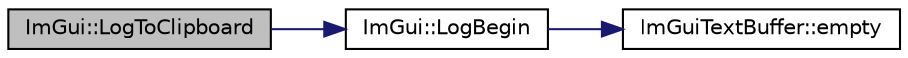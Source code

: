 digraph "ImGui::LogToClipboard"
{
 // LATEX_PDF_SIZE
  edge [fontname="Helvetica",fontsize="10",labelfontname="Helvetica",labelfontsize="10"];
  node [fontname="Helvetica",fontsize="10",shape=record];
  rankdir="LR";
  Node1 [label="ImGui::LogToClipboard",height=0.2,width=0.4,color="black", fillcolor="grey75", style="filled", fontcolor="black",tooltip=" "];
  Node1 -> Node2 [color="midnightblue",fontsize="10",style="solid",fontname="Helvetica"];
  Node2 [label="ImGui::LogBegin",height=0.2,width=0.4,color="black", fillcolor="white", style="filled",URL="$namespace_im_gui.html#a8d053d2fd46539c5ca83550845e4cecd",tooltip=" "];
  Node2 -> Node3 [color="midnightblue",fontsize="10",style="solid",fontname="Helvetica"];
  Node3 [label="ImGuiTextBuffer::empty",height=0.2,width=0.4,color="black", fillcolor="white", style="filled",URL="$struct_im_gui_text_buffer.html#affd606443a661cd0fcce0d381bc8cf98",tooltip=" "];
}
